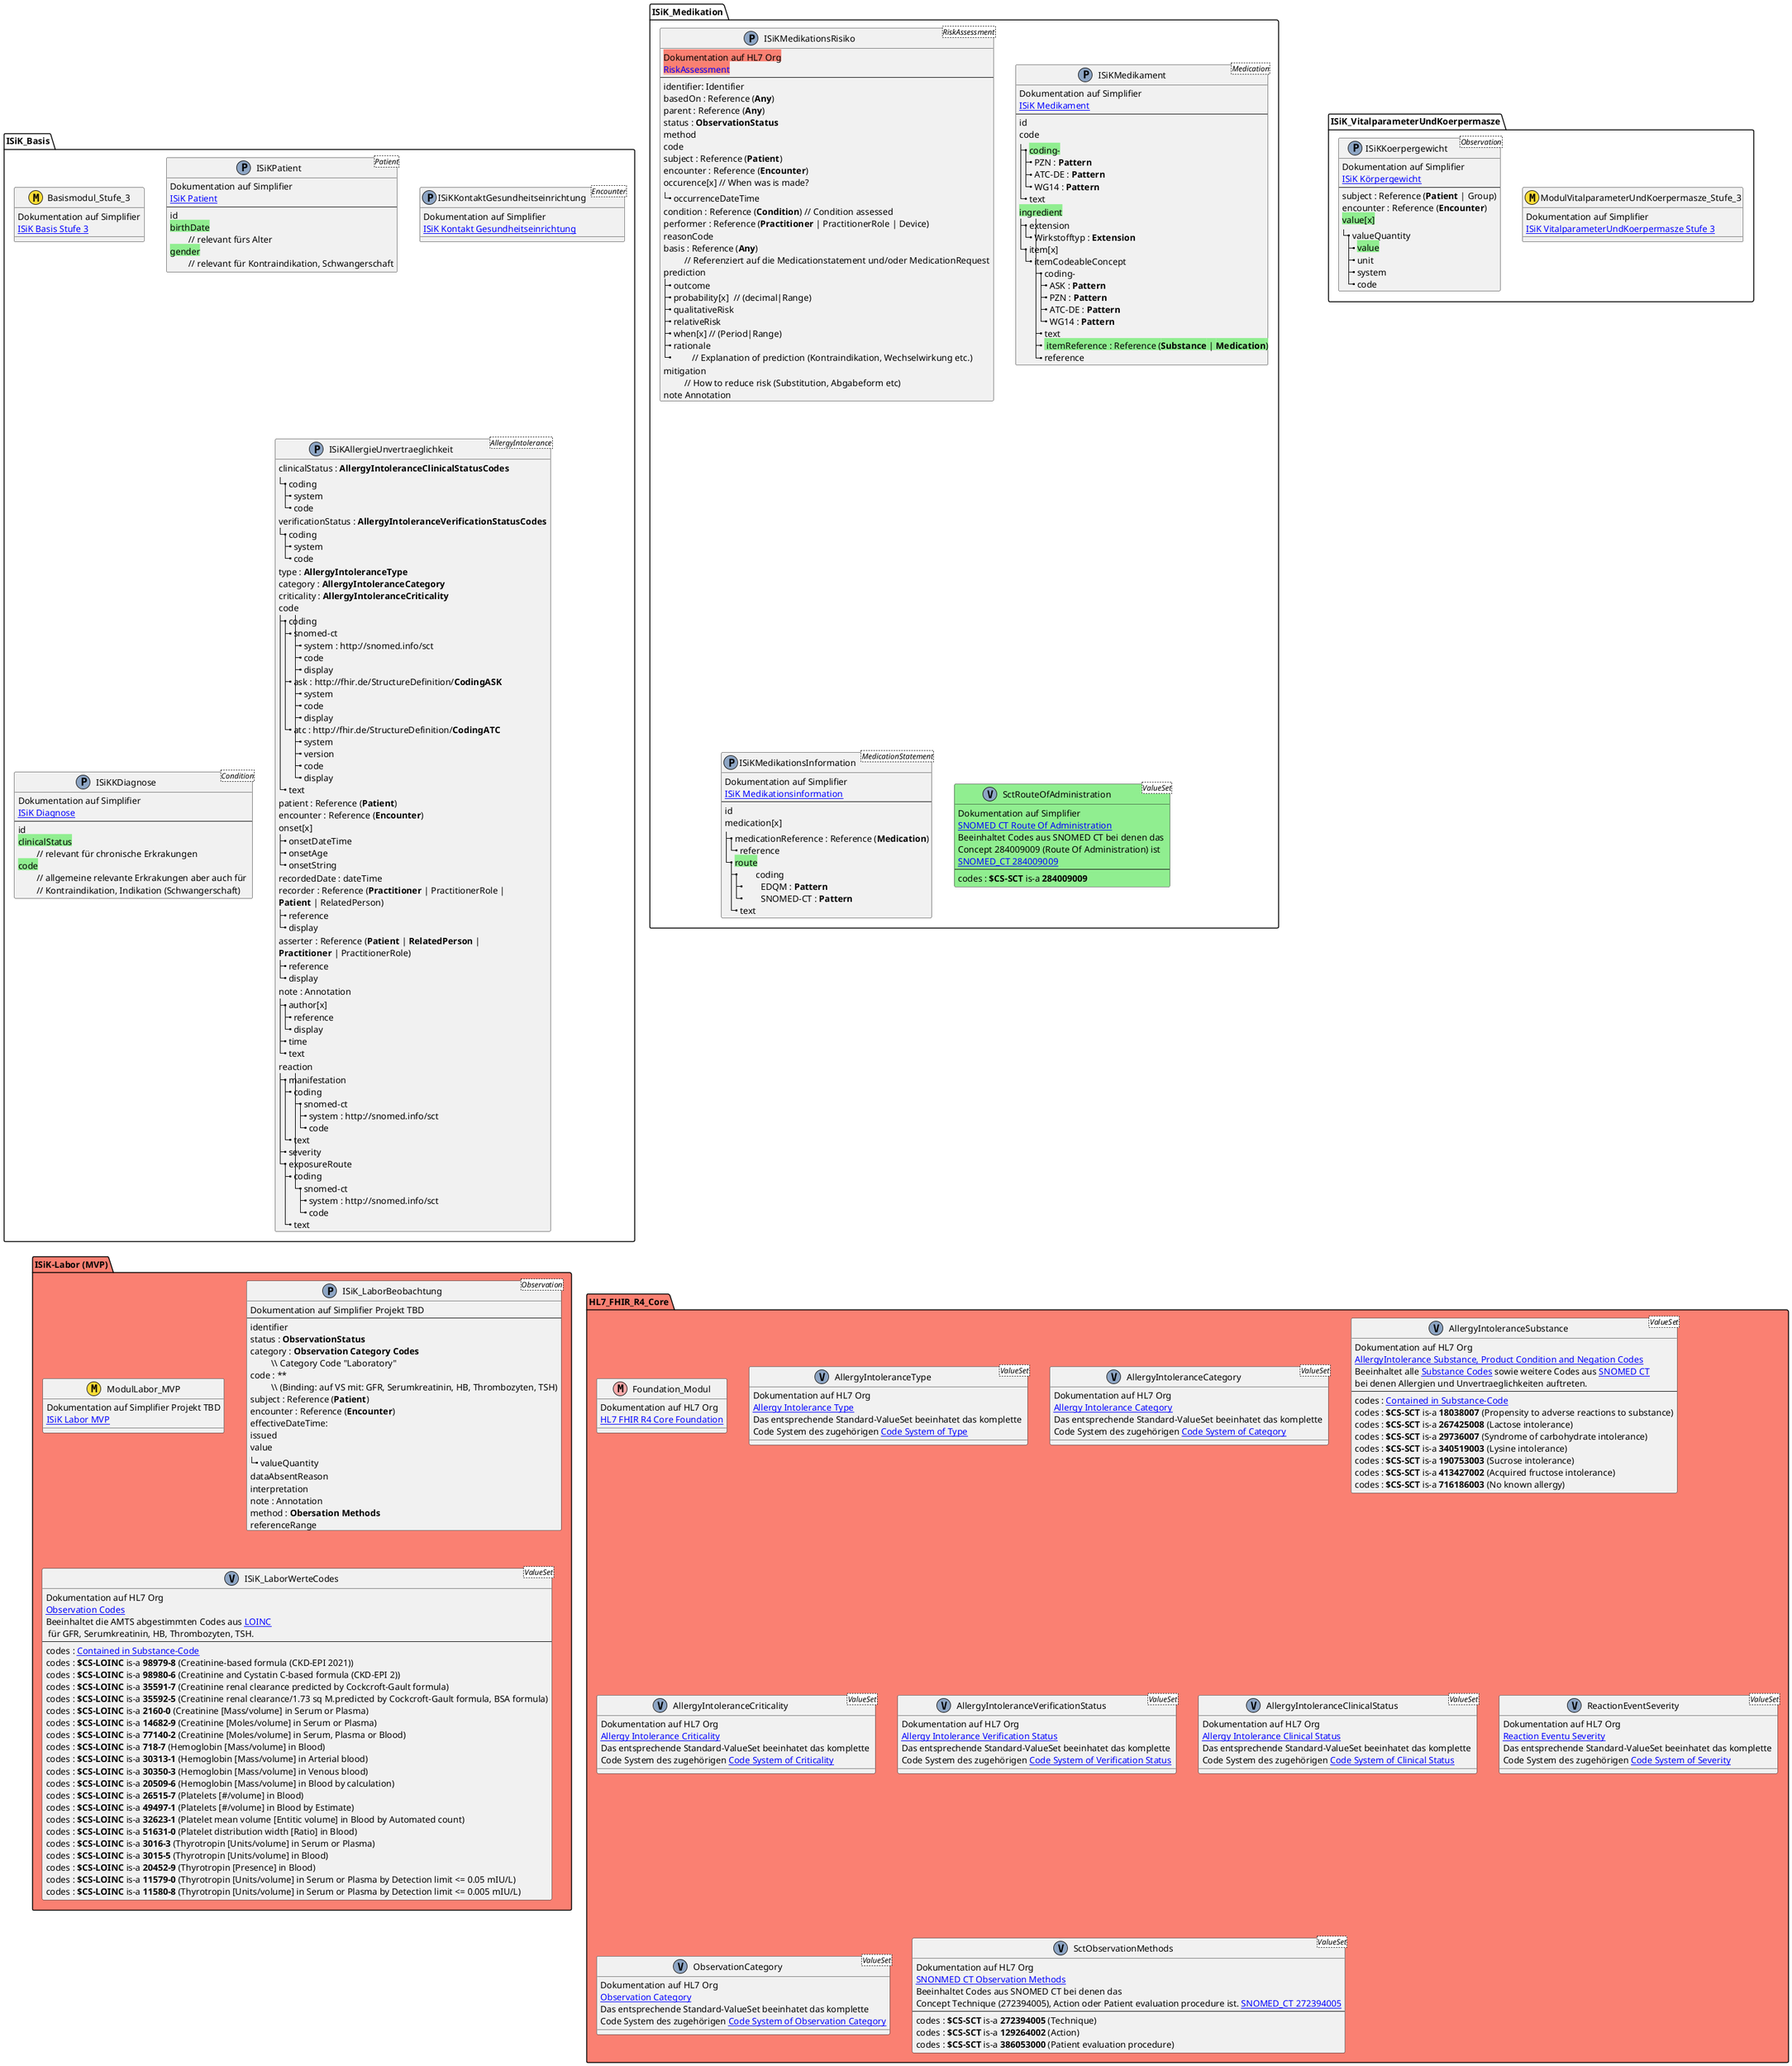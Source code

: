 @startuml amts_resourcediagram

' verhindere Probleme mit gewinkelten Krähenfüßen
'skinparam linetype ortho
 
' package Dummy{
' Entität01 }|..|| Entität02
' Entität03 }o..o| Entität04
' Entität05 ||--o{ Entität06
' Entität07 |o--|| Entität08
' }
 
 ' TODO:
 ' Vervollständigen im Sinne von: https://github.com/gematik/spec-ISiK-Medikation/blob/rc/main-stufe-4/Material/docs/Medikation%20Abgleich%20bestehende%20Spezifikationen.xlsx

namespace ISiK_VitalparameterUndKoerpermasze {
   class ModulVitalparameterUndKoerpermasze_Stufe_3 <<(M,#FFDC36)>>{
      Dokumentation auf Simplifier 
      [[https://simplifier.net/isik-vitalparameter-und-koerpermasze-v3/~introduction ISiK VitalparameterUndKoerpermasze Stufe 3]]
   }
   class ISiKKoerpergewicht <Observation><<(P,#8DA5C4)>>{
      Dokumentation auf Simplifier 
      [[https://simplifier.net/isik-vitalparameter-und-koerpermasze-v3/isikkoerpergewicht ISiK Körpergewicht]]
      ---
      subject : Reference (**Patient** | Group)
      encounter : Reference (**Encounter**)
      <back:LightGreen>value[x]</back>
      |_ valueQuantity
         |_ <back:LightGreen>value</back>
         |_ unit
         |_ system
         |_ code
   }
}

namespace ISiK_Basis {
   class Basismodul_Stufe_3 <<(M,#FFDC36)>>{
      Dokumentation auf Simplifier 
      [[https://simplifier.net/isik-basis-v3/~introduction ISiK Basis Stufe 3]]
   }
   class ISiKPatient <Patient><<(P,#8DA5C4)>>{
      Dokumentation auf Simplifier 
      [[https://simplifier.net/isik-basis-v3/isikpatient ISiK Patient]]
      ---
      id
      <back:LightGreen>birthDate</back> \n\t// relevant fürs Alter
      <back:LightGreen>gender</back> \n\t// relevant für Kontraindikation, Schwangerschaft
   }
   class ISiKKontaktGesundheitseinrichtung <Encounter><<(P,#8DA5C4)>>{
      Dokumentation auf Simplifier 
      [[https://simplifier.net/isik-basis-v3/isikkontaktgesundheitseinrichtung ISiK Kontakt Gesundheitseinrichtung]]
   }
   class ISiKKDiagnose <Condition><<(P,#8DA5C4)>>{
      Dokumentation auf Simplifier 
      [[https://simplifier.net/isik-basis-v3/isikdiagnose ISiK Diagnose]]
      ---
      id
      <back:LightGreen>clinicalStatus</back> \n\t// relevant für chronische Erkrakungen
      <back:LightGreen>code</back> \n\t// allgemeine relevante Erkrakungen aber auch für \n\t// Kontraindikation, Indikation (Schwangerschaft)
   }
   
   class ISiKAllergieUnvertraeglichkeit <AllergyIntolerance><<(P,#8DA5C4)>>{
      clinicalStatus : **AllergyIntoleranceClinicalStatusCodes**
      |_ coding
         |_ system
         |_ code
      verificationStatus : **AllergyIntoleranceVerificationStatusCodes**
      |_ coding
         |_ system
         |_ code
      type : **AllergyIntoleranceType**
      category : **AllergyIntoleranceCategory**
      criticality : **AllergyIntoleranceCriticality**
      code
      |_ coding
         |_ snomed-ct
            |_ system : http://snomed.info/sct
            |_ code
            |_ display
         |_ ask : http://fhir.de/StructureDefinition/**CodingASK**
            |_ system
            |_ code
            |_ display
         |_ atc : http://fhir.de/StructureDefinition/**CodingATC**
            |_ system
            |_ version
            |_ code
            |_ display      
      |_ text
      patient : Reference (**Patient**)
      encounter : Reference (**Encounter**)
      onset[x]
      |_ onsetDateTime
      |_ onsetAge
      |_ onsetString
      recordedDate : dateTime
      recorder : Reference (**Practitioner** | PractitionerRole | \n**Patient** | RelatedPerson)
      |_ reference
      |_ display
      asserter	: Reference (**Patient** | **RelatedPerson** | \n**Practitioner** | PractitionerRole)
      |_ reference
      |_ display      
      note : Annotation
      |_ author[x]
         |_ reference
         |_ display
      |_ time
      |_ text
      reaction
      |_ manifestation
         |_ coding
            |_ snomed-ct
               |_ system : http://snomed.info/sct
               |_ code
         |_ text      
      |_ severity	
      |_ exposureRoute
         |_ coding
            |_ snomed-ct
               |_ system : http://snomed.info/sct
               |_ code
         |_ text
   }

   'class  ISiKChronischeNierenerkrankung <Condotion><<(P,#8DA5C4)>>{
   '   Beispielhafte Profilierung der US-Core Condition im Rahmen der \n Multiple Chronic Conditions (MCC) eCare Plan, veröffentlicht mit HL7 
   '   [[https://trifolia-fhir.lantanagroup.com/igs/lantana_hapi_r4/MCC-IG/StructureDefinition-ChronicKidneyDisease.html Chronic Kidney Disease Condition]]
   '   [[https://trifolia-fhir.lantanagroup.com/igs/lantana_hapi_r4/MCC-IG/Condition-f202.html Chronic Kidney Disease Beispiel]]
   '   ---
   '}

}

namespace ISiK_Medikation {

   class  ISiKMedikationsRisiko <RiskAssessment><<(P,#8DA5C4)>>{
      <back:Salmon>Dokumentation auf HL7 Org
      <back:Salmon>[[https://hl7.org/fhir/R4/riskassessment.html RiskAssessment]]
      ---
      identifier: Identifier
      basedOn : Reference (**Any**)
      parent : Reference (**Any**)
      status : **ObservationStatus**
      method
      code
      subject : Reference (**Patient**)
      encounter : Reference (**Encounter**)
      occurence[x] // When was is made?
      |_ occurrenceDateTime
      condition : Reference (**Condition**) // Condition assessed
      performer : Reference (**Practitioner** | PractitionerRole | Device)
      reasonCode
      basis : Reference (**Any**) \n\t // Referenziert auf die Medicationstatement und/oder MedicationRequest
      prediction
      |_ outcome
      |_ probability[x]  // (decimal|Range)
      |_ qualitativeRisk
      |_ relativeRisk
      |_ when[x] // (Period|Range)
      |_ rationale \n\t // Explanation of prediction (Kontraindikation, Wechselwirkung etc.)
      mitigation \n\t // How to reduce risk (Substitution, Abgabeform etc)
      note Annotation   
   }
   
   class ISiKMedikament <Medication><<(P,#8DA5C4)>>{
      Dokumentation auf Simplifier 
      [[https://simplifier.net/isik-medikation-v3/isikmedikament ISiK Medikament]]
      --
      id
      code
      |_ <back:LightGreen>coding­</back>
         |_ PZN : **Pattern**
         |_ ATC-DE : **Pattern**
         |_ WG14 : **Pattern**
      |_ text
      <back:LightGreen>ingredient</back>
      |_ extension
         |_ Wirkstofftyp : **Extension**
      |_ item[x]
         |_ itemCodeableConcept
            |_ coding­
               |_ ASK : **Pattern**
               |_ PZN : **Pattern**
               |_ ATC-DE : **Pattern**
               |_ WG14 : **Pattern**
            |_ text
            |_ <back:LightGreen> itemReference : Reference (**Substance** | **Medication**)</back>
            |_ reference
   }
   'ISiKMedikation::itemReference --> ISiKMedikation

   class ISiKMedikationsInformation <MedicationStatement><<(P,#8DA5C4)>>{
       Dokumentation auf Simplifier 
      [[https://simplifier.net/isik-medikation-v3/isikmedikationsinformation ISiK Medikationsinformation]]
      --
      id	
      medication[x]
      |_ medicationReference : Reference (**Medication**)
         |_ reference
      |_ <back:LightGreen>route</back>
         |_	coding
            |_	EDQM : **Pattern**
            |_	SNOMED-CT : **Pattern**
         |_ text
   }
   'ISiKMedikationsInformation::medicationReference ---> ISiKMedikation
   
   class SctRouteOfAdministration <ValueSet><<(V,#8DA5C4)>> #LightGreen{
      Dokumentation auf Simplifier 
      [[https://simplifier.net/isik-medikation-v3/sctrouteofadministration SNOMED CT Route Of Administration]]
      Beeinhaltet Codes aus SNOMED CT bei denen das \nConcept 284009009 (Route Of Administration) ist
      [[https://simplifier.net/packages/hl7.fhir.r4.core/4.0.1/files/80147 SNOMED_CT 284009009]]
      --
      codes : **$CS-SCT** is-a **284009009**
   }
}

package "ISiK-Labor (MVP)" #Salmon{
    class ModulLabor_MVP <<(M,#FFDC36)>>{
      Dokumentation auf Simplifier Projekt TBD
      [[https://simplifier.net/isik-labor-v3/~introduction ISiK Labor MVP]]
   }

   class ISiK_LaborBeobachtung <Observation><<(P,#8DA5C4)>>{
      Dokumentation auf Simplifier Projekt TBD
'      <back:LightGreen>Grün ist fürs Mapping schon vorhanden</back>
'      <back:Salmon>Lachs ist fürs Mapping noch zu erstellen</back>
'      **Bold Face** ist für im ISiK Kosmos bereits profiliert / genutzt, inkl. Stufe-4
      ---
      identifier
      status : **ObservationStatus**
      category : **Observation Category Codes** \n\t \\\ Category Code "Laboratory"
      code : ** \n\t \\\ (Binding: auf VS mit: GFR, Serumkreatinin, HB, Thrombozyten, TSH)
      subject : Reference (**Patient**)
      encounter : Reference (**Encounter**)
      effectiveDateTime:
      issued
      value
      |_ valueQuantity
      dataAbsentReason
      interpretation
      note : Annotation
      method : **Obersation Methods**
      referenceRange
   }
   
   class ISiK_LaborWerteCodes <ValueSet><<(V,#8DA5C4)>>{
      Dokumentation auf HL7 Org 
      [[hhttps://hl7.org/fhir/R4/valueset-observation-codes.html Observation Codes]]
      Beeinhaltet die AMTS abgestimmten Codes aus [[https://loinc.org/ LOINC]] \n für GFR, Serumkreatinin, HB, Thrombozyten, TSH. 
      --
      codes : [[http://hl7.org/fhir/ValueSet/substance-code Contained in Substance-Code]]
      codes : **$CS-LOINC** is-a **98979-8** (Creatinine-based formula (CKD-EPI 2021))
      codes : **$CS-LOINC** is-a **98980-6** (Creatinine and Cystatin C-based formula (CKD-EPI 2))
      codes : **$CS-LOINC** is-a **35591-7** (Creatinine renal clearance predicted by Cockcroft-Gault formula)
      codes : **$CS-LOINC** is-a **35592-5** (Creatinine renal clearance/1.73 sq M.predicted by Cockcroft-Gault formula, BSA formula)
      codes : **$CS-LOINC** is-a **2160-0** (Creatinine [Mass/volume] in Serum or Plasma)
      codes : **$CS-LOINC** is-a **14682-9** (Creatinine [Moles/volume] in Serum or Plasma)
      codes : **$CS-LOINC** is-a **77140-2** (Creatinine [Moles/volume] in Serum, Plasma or Blood)
      codes : **$CS-LOINC** is-a **718-7** (Hemoglobin [Mass/volume] in Blood)
      codes : **$CS-LOINC** is-a **30313-1** (Hemoglobin [Mass/volume] in Arterial blood)
      codes : **$CS-LOINC** is-a **30350-3** (Hemoglobin [Mass/volume] in Venous blood) 
      codes : **$CS-LOINC** is-a **20509-6** (Hemoglobin [Mass/volume] in Blood by calculation) 
      codes : **$CS-LOINC** is-a **26515-7** (Platelets [#/volume] in Blood)
      codes : **$CS-LOINC** is-a **49497-1** (Platelets [#/volume] in Blood by Estimate) 
      codes : **$CS-LOINC** is-a **32623-1** (Platelet mean volume [Entitic volume] in Blood by Automated count) 
      codes : **$CS-LOINC** is-a **51631-0** (Platelet distribution width [Ratio] in Blood)
      codes : **$CS-LOINC** is-a **3016-3** (Thyrotropin [Units/volume] in Serum or Plasma) 
      codes : **$CS-LOINC** is-a **3015-5** (Thyrotropin [Units/volume] in Blood) 
      codes : **$CS-LOINC** is-a **20452-9** (Thyrotropin [Presence] in Blood)
      codes : **$CS-LOINC** is-a **11579-0** (Thyrotropin [Units/volume] in Serum or Plasma by Detection limit <= 0.05 mIU/L) 
      codes : **$CS-LOINC** is-a **11580-8** (Thyrotropin [Units/volume] in Serum or Plasma by Detection limit <= 0.005 mIU/L) 
   }

   'class  ISiKLaborBefund <DiagnosticReport><<(P,#8DA5C4)>>{
   '   Dokumentation auf HL7 Org 
   '   [[http://hl7.org/fhir/R4/diagnosticreport.html Diagnostic Report]]
   '   --
   '   id
   '   identifier \n\t // Business identifier for report
   '   basedOn : Reference (CarePlan | ImmunizationRecommendation | **MedicationRequest** | NutritionOrder | **ServiceRequest**) \n\t // What was requested
   '   status : **DiagnosticReportStatus**   \n\t // z.B. amended | unknow | registered | final +
   '   category \n\t // vernachlässigbar 
   '   code	: **FixedValue** \n\t // SNOMED Report Name Labor Befunde
   '   |_ coding 
   '      |_ system : **$CS-SCT**
   '      |_ version 
   '      |_ code : **4241000179101**
   '      |_ display : **Laboratory report (record artifact)**
   '   subject : Reference (**Patient** | Group | Device | Location)  \n\t // The subject of the report - usually, the patient
   '   encounter : Reference (**Encounter**)  \n\t // Health care event when test ordered
   '   effective[x] \n\t // Clinically relevant time/time-period for report
   '   |_ effectiveDateTime
   '   |_ effectivePeriod
   '   issued : \n\t // vernachlässigbar
   '   performer : Reference (**Practitioner** | PractitionerRole | Organization | CareTeam)  \n\t // Responsible Diagnostic Service
   '   resultsInterpreter : Reference (**Practitioner** | PractitionerRole | Organization | CareTeam)  \n\t // vernachlässigbar
   '   specimen : Reference (Specimen)  \n\t // vernachlässigbar
   '   <back:Salmon>result : Reference (Observation) </back> \n\t // Observations
   '   <s>imagingStudy :	Reference (ImagingStudy)</s>  \n\t // vernachlässigbar
   '   <s> media : BackboneElement</s>  \n\t // vernachlässigbar
   '   conclusion \n\t // Clinical conclusion (interpretation) of test results
   '   conclusionCode	: **SNOMED CT Clinical Findings**  \n\t // Codes for the clinical conclusion of test results z.B. **AllergyIntolerance.reaction.manifestation**
   '   presentedForm : **Attachment**  \n\t // Entire report as issued (PDF)
   '}
}

namespace HL7_FHIR_R4_Core #Salmon {
   class Foundation_Modul <<(M,#FFAAAA)>>{
      Dokumentation auf HL7 Org
      [[https://hl7.org/fhir/R4/ HL7 FHIR R4 Core Foundation]]
   }

   class AllergyIntoleranceType <ValueSet><<(V,#8DA5C4)>>{
      Dokumentation auf HL7 Org 
      [[https://hl7.org/fhir/R4/valueset-allergy-intolerance-type.html Allergy Intolerance Type]]
      Das entsprechende Standard-ValueSet beeinhatet das komplette \nCode System des zugehörigen [[https://hl7.org/fhir/R4/codesystem-allergy-intolerance-type.html Code System of Type]]
   }

   class AllergyIntoleranceCategory <ValueSet><<(V,#8DA5C4)>>{
      Dokumentation auf HL7 Org 
      [[https://hl7.org/fhir/R4/valueset-allergy-intolerance-category.html Allergy Intolerance Category]]
      Das entsprechende Standard-ValueSet beeinhatet das komplette \nCode System des zugehörigen [[https://hl7.org/fhir/R4/codesystem-allergy-intolerance-category.html Code System of Category]]
   }

   class AllergyIntoleranceSubstance <ValueSet><<(V,#8DA5C4)>>{
      Dokumentation auf HL7 Org 
      [[https://www.hl7.org/fhir/R4/valueset-allergyintolerance-code.html AllergyIntolerance Substance, Product Condition and Negation Codes]]
      Beeinhaltet alle [[https://www.hl7.org/fhir/R4/valueset-substance-code.html Substance Codes]] sowie weitere Codes aus [[http://www.snomed.org/ SNOMED CT]] \nbei denen Allergien und Unvertraeglichkeiten auftreten. 
      --
      codes : [[http://hl7.org/fhir/ValueSet/substance-code Contained in Substance-Code]]
      codes : **$CS-SCT** is-a **18038007** (Propensity to adverse reactions to substance)
      codes : **$CS-SCT** is-a **267425008** (Lactose intolerance)
      codes : **$CS-SCT** is-a **29736007** (Syndrome of carbohydrate intolerance)
      codes : **$CS-SCT** is-a **340519003** (Lysine intolerance)
      codes : **$CS-SCT** is-a **190753003** (Sucrose intolerance)
      codes : **$CS-SCT** is-a **413427002** (Acquired fructose intolerance)
      codes : **$CS-SCT** is-a **716186003** (No known allergy) 
   }

   class AllergyIntoleranceCriticality <ValueSet><<(V,#8DA5C4)>>{
      Dokumentation auf HL7 Org 
      [[https://hl7.org/fhir/R4/valueset-allergy-intolerance-criticality.html Allergy Intolerance Criticality]]
      Das entsprechende Standard-ValueSet beeinhatet das komplette \nCode System des zugehörigen [[https://hl7.org/fhir/R4/codesystem-allergy-intolerance-criticality.html Code System of Criticality]]
   }
   class AllergyIntoleranceVerificationStatus <ValueSet><<(V,#8DA5C4)>>{
      Dokumentation auf HL7 Org 
      [[https://www.hl7.org/fhir/R4/valueset-allergyintolerance-verification.html Allergy Intolerance Verification Status]]
      Das entsprechende Standard-ValueSet beeinhatet das komplette \nCode System des zugehörigen [[https://www.hl7.org/fhir/R4/codesystem-allergyintolerance-verification.html Code System of Verification Status]]
   }
   class AllergyIntoleranceClinicalStatus <ValueSet><<(V,#8DA5C4)>>{
      Dokumentation auf HL7 Org 
      [[https://www.hl7.org/fhir/R4/valueset-allergyintolerance-clinical.html Allergy Intolerance Clinical Status]]
      Das entsprechende Standard-ValueSet beeinhatet das komplette \nCode System des zugehörigen [[https://www.hl7.org/fhir/R4/codesystem-allergyintolerance-clinical.html Code System of Clinical Status]]
   }
   class ReactionEventSeverity <ValueSet><<(V,#8DA5C4)>> {
      Dokumentation auf HL7 Org 
      [[https://hl7.org/fhir/R4/valueset-reaction-event-severity.html Reaction Eventu Severity]]
      Das entsprechende Standard-ValueSet beeinhatet das komplette \nCode System des zugehörigen [[https://hl7.org/fhir/R4/codesystem-reaction-event-severity.html Code System of Severity]]
   }
   class ObservationCategory <ValueSet><<(V,#8DA5C4)>>{
      Dokumentation auf HL7 Org 
      [[https://hl7.org/fhir/R4/valueset-observation-category.html Observation Category]]
      Das entsprechende Standard-ValueSet beeinhatet das komplette \nCode System des zugehörigen [[https://hl7.org/fhir/R4/codesystem-observation-category.html Code System of Observation Category]]
   }
   class SctObservationMethods <ValueSet><<(V,#8DA5C4)>>{
      Dokumentation auf HL7 Org 
      [[https://hl7.org/fhir/R4/valueset-observation-methods.html SNONMED CT Observation Methods]]
       Beeinhaltet Codes aus SNOMED CT bei denen das \nConcept Technique (272394005), Action oder Patient evaluation procedure ist. [[http://snomed.info/id/272394005 SNOMED_CT 272394005]]
      --
      codes : **$CS-SCT** is-a **272394005** (Technique)
      codes : **$CS-SCT** is-a **129264002** (Action)
      codes : **$CS-SCT** is-a **386053000** (Patient evaluation procedure)
   }
}

@enduml